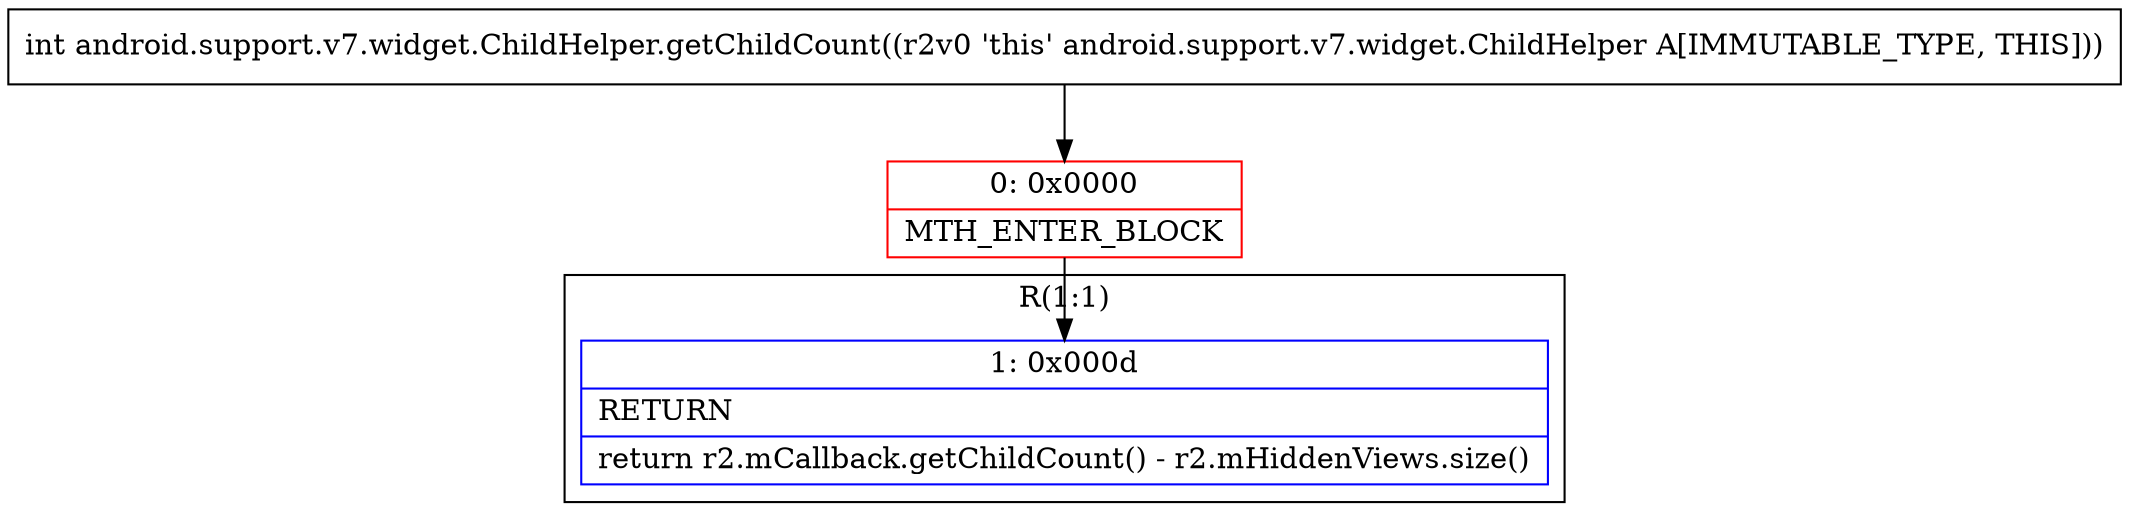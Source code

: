 digraph "CFG forandroid.support.v7.widget.ChildHelper.getChildCount()I" {
subgraph cluster_Region_1361032687 {
label = "R(1:1)";
node [shape=record,color=blue];
Node_1 [shape=record,label="{1\:\ 0x000d|RETURN\l|return r2.mCallback.getChildCount() \- r2.mHiddenViews.size()\l}"];
}
Node_0 [shape=record,color=red,label="{0\:\ 0x0000|MTH_ENTER_BLOCK\l}"];
MethodNode[shape=record,label="{int android.support.v7.widget.ChildHelper.getChildCount((r2v0 'this' android.support.v7.widget.ChildHelper A[IMMUTABLE_TYPE, THIS])) }"];
MethodNode -> Node_0;
Node_0 -> Node_1;
}

